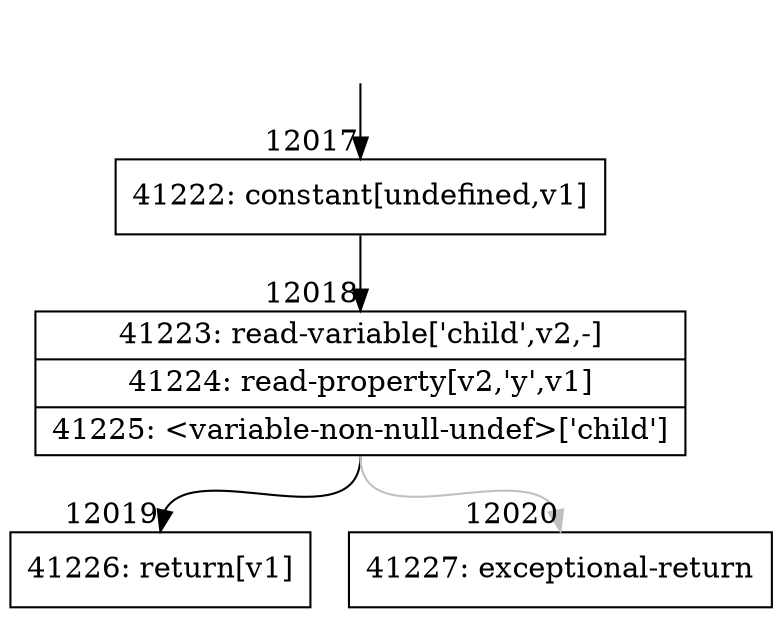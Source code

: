 digraph {
rankdir="TD"
BB_entry1110[shape=none,label=""];
BB_entry1110 -> BB12017 [tailport=s, headport=n, headlabel="    12017"]
BB12017 [shape=record label="{41222: constant[undefined,v1]}" ] 
BB12017 -> BB12018 [tailport=s, headport=n, headlabel="      12018"]
BB12018 [shape=record label="{41223: read-variable['child',v2,-]|41224: read-property[v2,'y',v1]|41225: \<variable-non-null-undef\>['child']}" ] 
BB12018 -> BB12019 [tailport=s, headport=n, headlabel="      12019"]
BB12018 -> BB12020 [tailport=s, headport=n, color=gray, headlabel="      12020"]
BB12019 [shape=record label="{41226: return[v1]}" ] 
BB12020 [shape=record label="{41227: exceptional-return}" ] 
//#$~ 7206
}
